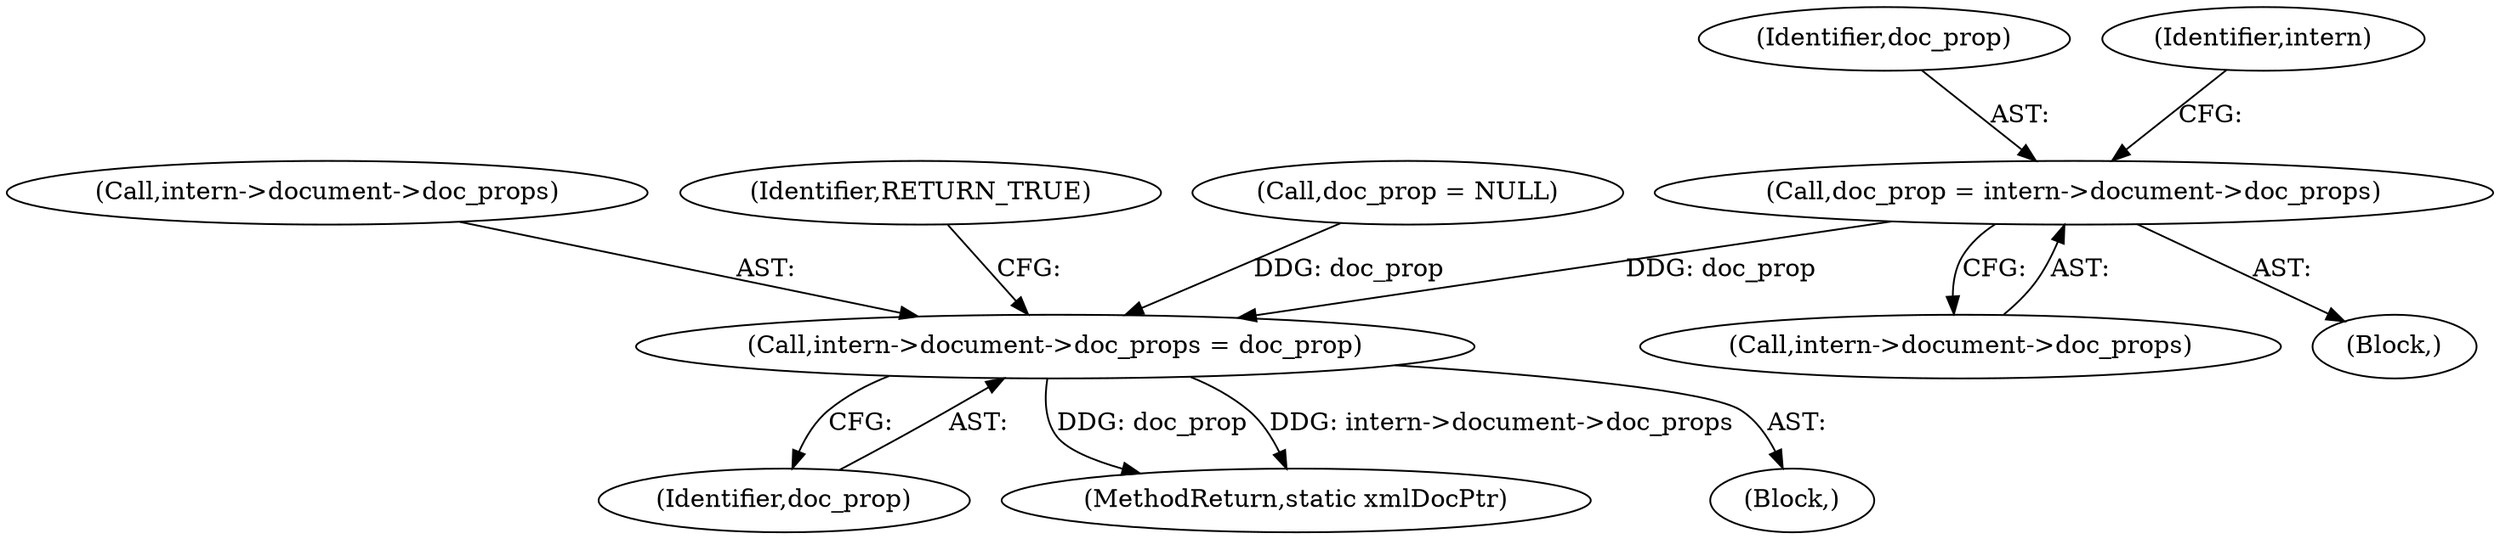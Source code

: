 digraph "0_php_4435b9142ff9813845d5c97ab29a5d637bedb257@pointer" {
"1000540" [label="(Call,doc_prop = intern->document->doc_props)"];
"1000571" [label="(Call,intern->document->doc_props = doc_prop)"];
"1000540" [label="(Call,doc_prop = intern->document->doc_props)"];
"1000542" [label="(Call,intern->document->doc_props)"];
"1000577" [label="(Identifier,doc_prop)"];
"1000572" [label="(Call,intern->document->doc_props)"];
"1000578" [label="(Identifier,RETURN_TRUE)"];
"1000541" [label="(Identifier,doc_prop)"];
"1001428" [label="(MethodReturn,static xmlDocPtr)"];
"1000550" [label="(Identifier,intern)"];
"1000571" [label="(Call,intern->document->doc_props = doc_prop)"];
"1000525" [label="(Block,)"];
"1000539" [label="(Block,)"];
"1000532" [label="(Call,doc_prop = NULL)"];
"1000540" -> "1000539"  [label="AST: "];
"1000540" -> "1000542"  [label="CFG: "];
"1000541" -> "1000540"  [label="AST: "];
"1000542" -> "1000540"  [label="AST: "];
"1000550" -> "1000540"  [label="CFG: "];
"1000540" -> "1000571"  [label="DDG: doc_prop"];
"1000571" -> "1000525"  [label="AST: "];
"1000571" -> "1000577"  [label="CFG: "];
"1000572" -> "1000571"  [label="AST: "];
"1000577" -> "1000571"  [label="AST: "];
"1000578" -> "1000571"  [label="CFG: "];
"1000571" -> "1001428"  [label="DDG: doc_prop"];
"1000571" -> "1001428"  [label="DDG: intern->document->doc_props"];
"1000532" -> "1000571"  [label="DDG: doc_prop"];
}
